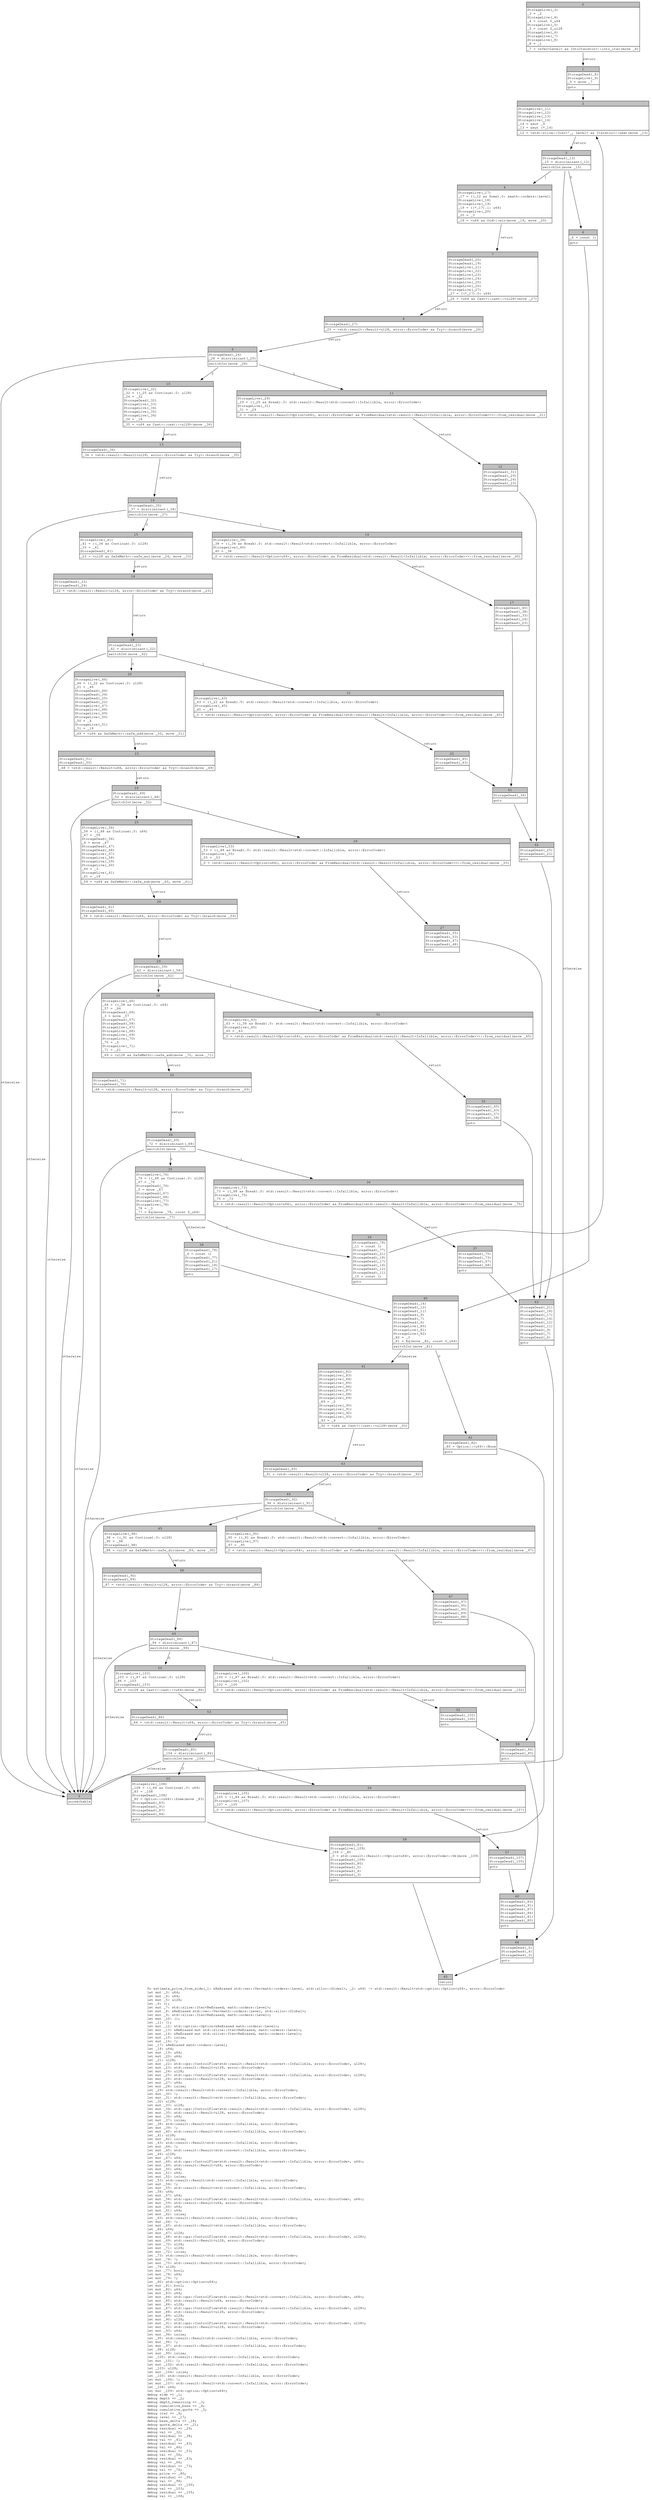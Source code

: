 digraph Mir_0_2623 {
    graph [fontname="Courier, monospace"];
    node [fontname="Courier, monospace"];
    edge [fontname="Courier, monospace"];
    label=<fn estimate_price_from_side(_1: &amp;ReErased std::vec::Vec&lt;math::orders::Level, std::alloc::Global&gt;, _2: u64) -&gt; std::result::Result&lt;std::option::Option&lt;u64&gt;, error::ErrorCode&gt;<br align="left"/>let mut _3: u64;<br align="left"/>let mut _4: u64;<br align="left"/>let mut _5: u128;<br align="left"/>let _6: ();<br align="left"/>let mut _7: std::slice::Iter&lt;ReErased, math::orders::Level&gt;;<br align="left"/>let mut _8: &amp;ReErased std::vec::Vec&lt;math::orders::Level, std::alloc::Global&gt;;<br align="left"/>let mut _9: std::slice::Iter&lt;ReErased, math::orders::Level&gt;;<br align="left"/>let mut _10: ();<br align="left"/>let _11: ();<br align="left"/>let mut _12: std::option::Option&lt;&amp;ReErased math::orders::Level&gt;;<br align="left"/>let mut _13: &amp;ReErased mut std::slice::Iter&lt;ReErased, math::orders::Level&gt;;<br align="left"/>let mut _14: &amp;ReErased mut std::slice::Iter&lt;ReErased, math::orders::Level&gt;;<br align="left"/>let mut _15: isize;<br align="left"/>let mut _16: !;<br align="left"/>let _17: &amp;ReErased math::orders::Level;<br align="left"/>let _18: u64;<br align="left"/>let mut _19: u64;<br align="left"/>let mut _20: u64;<br align="left"/>let _21: u128;<br align="left"/>let mut _22: std::ops::ControlFlow&lt;std::result::Result&lt;std::convert::Infallible, error::ErrorCode&gt;, u128&gt;;<br align="left"/>let mut _23: std::result::Result&lt;u128, error::ErrorCode&gt;;<br align="left"/>let mut _24: u128;<br align="left"/>let mut _25: std::ops::ControlFlow&lt;std::result::Result&lt;std::convert::Infallible, error::ErrorCode&gt;, u128&gt;;<br align="left"/>let mut _26: std::result::Result&lt;u128, error::ErrorCode&gt;;<br align="left"/>let mut _27: u64;<br align="left"/>let mut _28: isize;<br align="left"/>let _29: std::result::Result&lt;std::convert::Infallible, error::ErrorCode&gt;;<br align="left"/>let mut _30: !;<br align="left"/>let mut _31: std::result::Result&lt;std::convert::Infallible, error::ErrorCode&gt;;<br align="left"/>let _32: u128;<br align="left"/>let mut _33: u128;<br align="left"/>let mut _34: std::ops::ControlFlow&lt;std::result::Result&lt;std::convert::Infallible, error::ErrorCode&gt;, u128&gt;;<br align="left"/>let mut _35: std::result::Result&lt;u128, error::ErrorCode&gt;;<br align="left"/>let mut _36: u64;<br align="left"/>let mut _37: isize;<br align="left"/>let _38: std::result::Result&lt;std::convert::Infallible, error::ErrorCode&gt;;<br align="left"/>let mut _39: !;<br align="left"/>let mut _40: std::result::Result&lt;std::convert::Infallible, error::ErrorCode&gt;;<br align="left"/>let _41: u128;<br align="left"/>let mut _42: isize;<br align="left"/>let _43: std::result::Result&lt;std::convert::Infallible, error::ErrorCode&gt;;<br align="left"/>let mut _44: !;<br align="left"/>let mut _45: std::result::Result&lt;std::convert::Infallible, error::ErrorCode&gt;;<br align="left"/>let _46: u128;<br align="left"/>let mut _47: u64;<br align="left"/>let mut _48: std::ops::ControlFlow&lt;std::result::Result&lt;std::convert::Infallible, error::ErrorCode&gt;, u64&gt;;<br align="left"/>let mut _49: std::result::Result&lt;u64, error::ErrorCode&gt;;<br align="left"/>let mut _50: u64;<br align="left"/>let mut _51: u64;<br align="left"/>let mut _52: isize;<br align="left"/>let _53: std::result::Result&lt;std::convert::Infallible, error::ErrorCode&gt;;<br align="left"/>let mut _54: !;<br align="left"/>let mut _55: std::result::Result&lt;std::convert::Infallible, error::ErrorCode&gt;;<br align="left"/>let _56: u64;<br align="left"/>let mut _57: u64;<br align="left"/>let mut _58: std::ops::ControlFlow&lt;std::result::Result&lt;std::convert::Infallible, error::ErrorCode&gt;, u64&gt;;<br align="left"/>let mut _59: std::result::Result&lt;u64, error::ErrorCode&gt;;<br align="left"/>let mut _60: u64;<br align="left"/>let mut _61: u64;<br align="left"/>let mut _62: isize;<br align="left"/>let _63: std::result::Result&lt;std::convert::Infallible, error::ErrorCode&gt;;<br align="left"/>let mut _64: !;<br align="left"/>let mut _65: std::result::Result&lt;std::convert::Infallible, error::ErrorCode&gt;;<br align="left"/>let _66: u64;<br align="left"/>let mut _67: u128;<br align="left"/>let mut _68: std::ops::ControlFlow&lt;std::result::Result&lt;std::convert::Infallible, error::ErrorCode&gt;, u128&gt;;<br align="left"/>let mut _69: std::result::Result&lt;u128, error::ErrorCode&gt;;<br align="left"/>let mut _70: u128;<br align="left"/>let mut _71: u128;<br align="left"/>let mut _72: isize;<br align="left"/>let _73: std::result::Result&lt;std::convert::Infallible, error::ErrorCode&gt;;<br align="left"/>let mut _74: !;<br align="left"/>let mut _75: std::result::Result&lt;std::convert::Infallible, error::ErrorCode&gt;;<br align="left"/>let _76: u128;<br align="left"/>let mut _77: bool;<br align="left"/>let mut _78: u64;<br align="left"/>let mut _79: !;<br align="left"/>let _80: std::option::Option&lt;u64&gt;;<br align="left"/>let mut _81: bool;<br align="left"/>let mut _82: u64;<br align="left"/>let mut _83: u64;<br align="left"/>let mut _84: std::ops::ControlFlow&lt;std::result::Result&lt;std::convert::Infallible, error::ErrorCode&gt;, u64&gt;;<br align="left"/>let mut _85: std::result::Result&lt;u64, error::ErrorCode&gt;;<br align="left"/>let mut _86: u128;<br align="left"/>let mut _87: std::ops::ControlFlow&lt;std::result::Result&lt;std::convert::Infallible, error::ErrorCode&gt;, u128&gt;;<br align="left"/>let mut _88: std::result::Result&lt;u128, error::ErrorCode&gt;;<br align="left"/>let mut _89: u128;<br align="left"/>let mut _90: u128;<br align="left"/>let mut _91: std::ops::ControlFlow&lt;std::result::Result&lt;std::convert::Infallible, error::ErrorCode&gt;, u128&gt;;<br align="left"/>let mut _92: std::result::Result&lt;u128, error::ErrorCode&gt;;<br align="left"/>let mut _93: u64;<br align="left"/>let mut _94: isize;<br align="left"/>let _95: std::result::Result&lt;std::convert::Infallible, error::ErrorCode&gt;;<br align="left"/>let mut _96: !;<br align="left"/>let mut _97: std::result::Result&lt;std::convert::Infallible, error::ErrorCode&gt;;<br align="left"/>let _98: u128;<br align="left"/>let mut _99: isize;<br align="left"/>let _100: std::result::Result&lt;std::convert::Infallible, error::ErrorCode&gt;;<br align="left"/>let mut _101: !;<br align="left"/>let mut _102: std::result::Result&lt;std::convert::Infallible, error::ErrorCode&gt;;<br align="left"/>let _103: u128;<br align="left"/>let mut _104: isize;<br align="left"/>let _105: std::result::Result&lt;std::convert::Infallible, error::ErrorCode&gt;;<br align="left"/>let mut _106: !;<br align="left"/>let mut _107: std::result::Result&lt;std::convert::Infallible, error::ErrorCode&gt;;<br align="left"/>let _108: u64;<br align="left"/>let mut _109: std::option::Option&lt;u64&gt;;<br align="left"/>debug side =&gt; _1;<br align="left"/>debug depth =&gt; _2;<br align="left"/>debug depth_remaining =&gt; _3;<br align="left"/>debug cumulative_base =&gt; _4;<br align="left"/>debug cumulative_quote =&gt; _5;<br align="left"/>debug iter =&gt; _9;<br align="left"/>debug level =&gt; _17;<br align="left"/>debug base_delta =&gt; _18;<br align="left"/>debug quote_delta =&gt; _21;<br align="left"/>debug residual =&gt; _29;<br align="left"/>debug val =&gt; _32;<br align="left"/>debug residual =&gt; _38;<br align="left"/>debug val =&gt; _41;<br align="left"/>debug residual =&gt; _43;<br align="left"/>debug val =&gt; _46;<br align="left"/>debug residual =&gt; _53;<br align="left"/>debug val =&gt; _56;<br align="left"/>debug residual =&gt; _63;<br align="left"/>debug val =&gt; _66;<br align="left"/>debug residual =&gt; _73;<br align="left"/>debug val =&gt; _76;<br align="left"/>debug price =&gt; _80;<br align="left"/>debug residual =&gt; _95;<br align="left"/>debug val =&gt; _98;<br align="left"/>debug residual =&gt; _100;<br align="left"/>debug val =&gt; _103;<br align="left"/>debug residual =&gt; _105;<br align="left"/>debug val =&gt; _108;<br align="left"/>>;
    bb0__0_2623 [shape="none", label=<<table border="0" cellborder="1" cellspacing="0"><tr><td bgcolor="gray" align="center" colspan="1">0</td></tr><tr><td align="left" balign="left">StorageLive(_3)<br/>_3 = _2<br/>StorageLive(_4)<br/>_4 = const 0_u64<br/>StorageLive(_5)<br/>_5 = const 0_u128<br/>StorageLive(_6)<br/>StorageLive(_7)<br/>StorageLive(_8)<br/>_8 = _1<br/></td></tr><tr><td align="left">_7 = &lt;&amp;Vec&lt;Level&gt; as IntoIterator&gt;::into_iter(move _8)</td></tr></table>>];
    bb1__0_2623 [shape="none", label=<<table border="0" cellborder="1" cellspacing="0"><tr><td bgcolor="gray" align="center" colspan="1">1</td></tr><tr><td align="left" balign="left">StorageDead(_8)<br/>StorageLive(_9)<br/>_9 = move _7<br/></td></tr><tr><td align="left">goto</td></tr></table>>];
    bb2__0_2623 [shape="none", label=<<table border="0" cellborder="1" cellspacing="0"><tr><td bgcolor="gray" align="center" colspan="1">2</td></tr><tr><td align="left" balign="left">StorageLive(_11)<br/>StorageLive(_12)<br/>StorageLive(_13)<br/>StorageLive(_14)<br/>_14 = &amp;mut _9<br/>_13 = &amp;mut (*_14)<br/></td></tr><tr><td align="left">_12 = &lt;std::slice::Iter&lt;'_, Level&gt; as Iterator&gt;::next(move _13)</td></tr></table>>];
    bb3__0_2623 [shape="none", label=<<table border="0" cellborder="1" cellspacing="0"><tr><td bgcolor="gray" align="center" colspan="1">3</td></tr><tr><td align="left" balign="left">StorageDead(_13)<br/>_15 = discriminant(_12)<br/></td></tr><tr><td align="left">switchInt(move _15)</td></tr></table>>];
    bb4__0_2623 [shape="none", label=<<table border="0" cellborder="1" cellspacing="0"><tr><td bgcolor="gray" align="center" colspan="1">4</td></tr><tr><td align="left" balign="left">StorageLive(_17)<br/>_17 = ((_12 as Some).0: &amp;math::orders::Level)<br/>StorageLive(_18)<br/>StorageLive(_19)<br/>_19 = ((*_17).1: u64)<br/>StorageLive(_20)<br/>_20 = _3<br/></td></tr><tr><td align="left">_18 = &lt;u64 as Ord&gt;::min(move _19, move _20)</td></tr></table>>];
    bb5__0_2623 [shape="none", label=<<table border="0" cellborder="1" cellspacing="0"><tr><td bgcolor="gray" align="center" colspan="1">5</td></tr><tr><td align="left">unreachable</td></tr></table>>];
    bb6__0_2623 [shape="none", label=<<table border="0" cellborder="1" cellspacing="0"><tr><td bgcolor="gray" align="center" colspan="1">6</td></tr><tr><td align="left" balign="left">_6 = const ()<br/></td></tr><tr><td align="left">goto</td></tr></table>>];
    bb7__0_2623 [shape="none", label=<<table border="0" cellborder="1" cellspacing="0"><tr><td bgcolor="gray" align="center" colspan="1">7</td></tr><tr><td align="left" balign="left">StorageDead(_20)<br/>StorageDead(_19)<br/>StorageLive(_21)<br/>StorageLive(_22)<br/>StorageLive(_23)<br/>StorageLive(_24)<br/>StorageLive(_25)<br/>StorageLive(_26)<br/>StorageLive(_27)<br/>_27 = ((*_17).0: u64)<br/></td></tr><tr><td align="left">_26 = &lt;u64 as Cast&gt;::cast::&lt;u128&gt;(move _27)</td></tr></table>>];
    bb8__0_2623 [shape="none", label=<<table border="0" cellborder="1" cellspacing="0"><tr><td bgcolor="gray" align="center" colspan="1">8</td></tr><tr><td align="left" balign="left">StorageDead(_27)<br/></td></tr><tr><td align="left">_25 = &lt;std::result::Result&lt;u128, error::ErrorCode&gt; as Try&gt;::branch(move _26)</td></tr></table>>];
    bb9__0_2623 [shape="none", label=<<table border="0" cellborder="1" cellspacing="0"><tr><td bgcolor="gray" align="center" colspan="1">9</td></tr><tr><td align="left" balign="left">StorageDead(_26)<br/>_28 = discriminant(_25)<br/></td></tr><tr><td align="left">switchInt(move _28)</td></tr></table>>];
    bb10__0_2623 [shape="none", label=<<table border="0" cellborder="1" cellspacing="0"><tr><td bgcolor="gray" align="center" colspan="1">10</td></tr><tr><td align="left" balign="left">StorageLive(_32)<br/>_32 = ((_25 as Continue).0: u128)<br/>_24 = _32<br/>StorageDead(_32)<br/>StorageLive(_33)<br/>StorageLive(_34)<br/>StorageLive(_35)<br/>StorageLive(_36)<br/>_36 = _18<br/></td></tr><tr><td align="left">_35 = &lt;u64 as Cast&gt;::cast::&lt;u128&gt;(move _36)</td></tr></table>>];
    bb11__0_2623 [shape="none", label=<<table border="0" cellborder="1" cellspacing="0"><tr><td bgcolor="gray" align="center" colspan="1">11</td></tr><tr><td align="left" balign="left">StorageLive(_29)<br/>_29 = ((_25 as Break).0: std::result::Result&lt;std::convert::Infallible, error::ErrorCode&gt;)<br/>StorageLive(_31)<br/>_31 = _29<br/></td></tr><tr><td align="left">_0 = &lt;std::result::Result&lt;Option&lt;u64&gt;, error::ErrorCode&gt; as FromResidual&lt;std::result::Result&lt;Infallible, error::ErrorCode&gt;&gt;&gt;::from_residual(move _31)</td></tr></table>>];
    bb12__0_2623 [shape="none", label=<<table border="0" cellborder="1" cellspacing="0"><tr><td bgcolor="gray" align="center" colspan="1">12</td></tr><tr><td align="left" balign="left">StorageDead(_31)<br/>StorageDead(_29)<br/>StorageDead(_24)<br/>StorageDead(_23)<br/></td></tr><tr><td align="left">goto</td></tr></table>>];
    bb13__0_2623 [shape="none", label=<<table border="0" cellborder="1" cellspacing="0"><tr><td bgcolor="gray" align="center" colspan="1">13</td></tr><tr><td align="left" balign="left">StorageDead(_36)<br/></td></tr><tr><td align="left">_34 = &lt;std::result::Result&lt;u128, error::ErrorCode&gt; as Try&gt;::branch(move _35)</td></tr></table>>];
    bb14__0_2623 [shape="none", label=<<table border="0" cellborder="1" cellspacing="0"><tr><td bgcolor="gray" align="center" colspan="1">14</td></tr><tr><td align="left" balign="left">StorageDead(_35)<br/>_37 = discriminant(_34)<br/></td></tr><tr><td align="left">switchInt(move _37)</td></tr></table>>];
    bb15__0_2623 [shape="none", label=<<table border="0" cellborder="1" cellspacing="0"><tr><td bgcolor="gray" align="center" colspan="1">15</td></tr><tr><td align="left" balign="left">StorageLive(_41)<br/>_41 = ((_34 as Continue).0: u128)<br/>_33 = _41<br/>StorageDead(_41)<br/></td></tr><tr><td align="left">_23 = &lt;u128 as SafeMath&gt;::safe_mul(move _24, move _33)</td></tr></table>>];
    bb16__0_2623 [shape="none", label=<<table border="0" cellborder="1" cellspacing="0"><tr><td bgcolor="gray" align="center" colspan="1">16</td></tr><tr><td align="left" balign="left">StorageLive(_38)<br/>_38 = ((_34 as Break).0: std::result::Result&lt;std::convert::Infallible, error::ErrorCode&gt;)<br/>StorageLive(_40)<br/>_40 = _38<br/></td></tr><tr><td align="left">_0 = &lt;std::result::Result&lt;Option&lt;u64&gt;, error::ErrorCode&gt; as FromResidual&lt;std::result::Result&lt;Infallible, error::ErrorCode&gt;&gt;&gt;::from_residual(move _40)</td></tr></table>>];
    bb17__0_2623 [shape="none", label=<<table border="0" cellborder="1" cellspacing="0"><tr><td bgcolor="gray" align="center" colspan="1">17</td></tr><tr><td align="left" balign="left">StorageDead(_40)<br/>StorageDead(_38)<br/>StorageDead(_33)<br/>StorageDead(_24)<br/>StorageDead(_23)<br/></td></tr><tr><td align="left">goto</td></tr></table>>];
    bb18__0_2623 [shape="none", label=<<table border="0" cellborder="1" cellspacing="0"><tr><td bgcolor="gray" align="center" colspan="1">18</td></tr><tr><td align="left" balign="left">StorageDead(_33)<br/>StorageDead(_24)<br/></td></tr><tr><td align="left">_22 = &lt;std::result::Result&lt;u128, error::ErrorCode&gt; as Try&gt;::branch(move _23)</td></tr></table>>];
    bb19__0_2623 [shape="none", label=<<table border="0" cellborder="1" cellspacing="0"><tr><td bgcolor="gray" align="center" colspan="1">19</td></tr><tr><td align="left" balign="left">StorageDead(_23)<br/>_42 = discriminant(_22)<br/></td></tr><tr><td align="left">switchInt(move _42)</td></tr></table>>];
    bb20__0_2623 [shape="none", label=<<table border="0" cellborder="1" cellspacing="0"><tr><td bgcolor="gray" align="center" colspan="1">20</td></tr><tr><td align="left" balign="left">StorageLive(_46)<br/>_46 = ((_22 as Continue).0: u128)<br/>_21 = _46<br/>StorageDead(_46)<br/>StorageDead(_34)<br/>StorageDead(_25)<br/>StorageDead(_22)<br/>StorageLive(_47)<br/>StorageLive(_48)<br/>StorageLive(_49)<br/>StorageLive(_50)<br/>_50 = _4<br/>StorageLive(_51)<br/>_51 = _18<br/></td></tr><tr><td align="left">_49 = &lt;u64 as SafeMath&gt;::safe_add(move _50, move _51)</td></tr></table>>];
    bb21__0_2623 [shape="none", label=<<table border="0" cellborder="1" cellspacing="0"><tr><td bgcolor="gray" align="center" colspan="1">21</td></tr><tr><td align="left" balign="left">StorageLive(_43)<br/>_43 = ((_22 as Break).0: std::result::Result&lt;std::convert::Infallible, error::ErrorCode&gt;)<br/>StorageLive(_45)<br/>_45 = _43<br/></td></tr><tr><td align="left">_0 = &lt;std::result::Result&lt;Option&lt;u64&gt;, error::ErrorCode&gt; as FromResidual&lt;std::result::Result&lt;Infallible, error::ErrorCode&gt;&gt;&gt;::from_residual(move _45)</td></tr></table>>];
    bb22__0_2623 [shape="none", label=<<table border="0" cellborder="1" cellspacing="0"><tr><td bgcolor="gray" align="center" colspan="1">22</td></tr><tr><td align="left" balign="left">StorageDead(_45)<br/>StorageDead(_43)<br/></td></tr><tr><td align="left">goto</td></tr></table>>];
    bb23__0_2623 [shape="none", label=<<table border="0" cellborder="1" cellspacing="0"><tr><td bgcolor="gray" align="center" colspan="1">23</td></tr><tr><td align="left" balign="left">StorageDead(_51)<br/>StorageDead(_50)<br/></td></tr><tr><td align="left">_48 = &lt;std::result::Result&lt;u64, error::ErrorCode&gt; as Try&gt;::branch(move _49)</td></tr></table>>];
    bb24__0_2623 [shape="none", label=<<table border="0" cellborder="1" cellspacing="0"><tr><td bgcolor="gray" align="center" colspan="1">24</td></tr><tr><td align="left" balign="left">StorageDead(_49)<br/>_52 = discriminant(_48)<br/></td></tr><tr><td align="left">switchInt(move _52)</td></tr></table>>];
    bb25__0_2623 [shape="none", label=<<table border="0" cellborder="1" cellspacing="0"><tr><td bgcolor="gray" align="center" colspan="1">25</td></tr><tr><td align="left" balign="left">StorageLive(_56)<br/>_56 = ((_48 as Continue).0: u64)<br/>_47 = _56<br/>StorageDead(_56)<br/>_4 = move _47<br/>StorageDead(_47)<br/>StorageDead(_48)<br/>StorageLive(_57)<br/>StorageLive(_58)<br/>StorageLive(_59)<br/>StorageLive(_60)<br/>_60 = _3<br/>StorageLive(_61)<br/>_61 = _18<br/></td></tr><tr><td align="left">_59 = &lt;u64 as SafeMath&gt;::safe_sub(move _60, move _61)</td></tr></table>>];
    bb26__0_2623 [shape="none", label=<<table border="0" cellborder="1" cellspacing="0"><tr><td bgcolor="gray" align="center" colspan="1">26</td></tr><tr><td align="left" balign="left">StorageLive(_53)<br/>_53 = ((_48 as Break).0: std::result::Result&lt;std::convert::Infallible, error::ErrorCode&gt;)<br/>StorageLive(_55)<br/>_55 = _53<br/></td></tr><tr><td align="left">_0 = &lt;std::result::Result&lt;Option&lt;u64&gt;, error::ErrorCode&gt; as FromResidual&lt;std::result::Result&lt;Infallible, error::ErrorCode&gt;&gt;&gt;::from_residual(move _55)</td></tr></table>>];
    bb27__0_2623 [shape="none", label=<<table border="0" cellborder="1" cellspacing="0"><tr><td bgcolor="gray" align="center" colspan="1">27</td></tr><tr><td align="left" balign="left">StorageDead(_55)<br/>StorageDead(_53)<br/>StorageDead(_47)<br/>StorageDead(_48)<br/></td></tr><tr><td align="left">goto</td></tr></table>>];
    bb28__0_2623 [shape="none", label=<<table border="0" cellborder="1" cellspacing="0"><tr><td bgcolor="gray" align="center" colspan="1">28</td></tr><tr><td align="left" balign="left">StorageDead(_61)<br/>StorageDead(_60)<br/></td></tr><tr><td align="left">_58 = &lt;std::result::Result&lt;u64, error::ErrorCode&gt; as Try&gt;::branch(move _59)</td></tr></table>>];
    bb29__0_2623 [shape="none", label=<<table border="0" cellborder="1" cellspacing="0"><tr><td bgcolor="gray" align="center" colspan="1">29</td></tr><tr><td align="left" balign="left">StorageDead(_59)<br/>_62 = discriminant(_58)<br/></td></tr><tr><td align="left">switchInt(move _62)</td></tr></table>>];
    bb30__0_2623 [shape="none", label=<<table border="0" cellborder="1" cellspacing="0"><tr><td bgcolor="gray" align="center" colspan="1">30</td></tr><tr><td align="left" balign="left">StorageLive(_66)<br/>_66 = ((_58 as Continue).0: u64)<br/>_57 = _66<br/>StorageDead(_66)<br/>_3 = move _57<br/>StorageDead(_57)<br/>StorageDead(_58)<br/>StorageLive(_67)<br/>StorageLive(_68)<br/>StorageLive(_69)<br/>StorageLive(_70)<br/>_70 = _5<br/>StorageLive(_71)<br/>_71 = _21<br/></td></tr><tr><td align="left">_69 = &lt;u128 as SafeMath&gt;::safe_add(move _70, move _71)</td></tr></table>>];
    bb31__0_2623 [shape="none", label=<<table border="0" cellborder="1" cellspacing="0"><tr><td bgcolor="gray" align="center" colspan="1">31</td></tr><tr><td align="left" balign="left">StorageLive(_63)<br/>_63 = ((_58 as Break).0: std::result::Result&lt;std::convert::Infallible, error::ErrorCode&gt;)<br/>StorageLive(_65)<br/>_65 = _63<br/></td></tr><tr><td align="left">_0 = &lt;std::result::Result&lt;Option&lt;u64&gt;, error::ErrorCode&gt; as FromResidual&lt;std::result::Result&lt;Infallible, error::ErrorCode&gt;&gt;&gt;::from_residual(move _65)</td></tr></table>>];
    bb32__0_2623 [shape="none", label=<<table border="0" cellborder="1" cellspacing="0"><tr><td bgcolor="gray" align="center" colspan="1">32</td></tr><tr><td align="left" balign="left">StorageDead(_65)<br/>StorageDead(_63)<br/>StorageDead(_57)<br/>StorageDead(_58)<br/></td></tr><tr><td align="left">goto</td></tr></table>>];
    bb33__0_2623 [shape="none", label=<<table border="0" cellborder="1" cellspacing="0"><tr><td bgcolor="gray" align="center" colspan="1">33</td></tr><tr><td align="left" balign="left">StorageDead(_71)<br/>StorageDead(_70)<br/></td></tr><tr><td align="left">_68 = &lt;std::result::Result&lt;u128, error::ErrorCode&gt; as Try&gt;::branch(move _69)</td></tr></table>>];
    bb34__0_2623 [shape="none", label=<<table border="0" cellborder="1" cellspacing="0"><tr><td bgcolor="gray" align="center" colspan="1">34</td></tr><tr><td align="left" balign="left">StorageDead(_69)<br/>_72 = discriminant(_68)<br/></td></tr><tr><td align="left">switchInt(move _72)</td></tr></table>>];
    bb35__0_2623 [shape="none", label=<<table border="0" cellborder="1" cellspacing="0"><tr><td bgcolor="gray" align="center" colspan="1">35</td></tr><tr><td align="left" balign="left">StorageLive(_76)<br/>_76 = ((_68 as Continue).0: u128)<br/>_67 = _76<br/>StorageDead(_76)<br/>_5 = move _67<br/>StorageDead(_67)<br/>StorageDead(_68)<br/>StorageLive(_77)<br/>StorageLive(_78)<br/>_78 = _3<br/>_77 = Eq(move _78, const 0_u64)<br/></td></tr><tr><td align="left">switchInt(move _77)</td></tr></table>>];
    bb36__0_2623 [shape="none", label=<<table border="0" cellborder="1" cellspacing="0"><tr><td bgcolor="gray" align="center" colspan="1">36</td></tr><tr><td align="left" balign="left">StorageLive(_73)<br/>_73 = ((_68 as Break).0: std::result::Result&lt;std::convert::Infallible, error::ErrorCode&gt;)<br/>StorageLive(_75)<br/>_75 = _73<br/></td></tr><tr><td align="left">_0 = &lt;std::result::Result&lt;Option&lt;u64&gt;, error::ErrorCode&gt; as FromResidual&lt;std::result::Result&lt;Infallible, error::ErrorCode&gt;&gt;&gt;::from_residual(move _75)</td></tr></table>>];
    bb37__0_2623 [shape="none", label=<<table border="0" cellborder="1" cellspacing="0"><tr><td bgcolor="gray" align="center" colspan="1">37</td></tr><tr><td align="left" balign="left">StorageDead(_75)<br/>StorageDead(_73)<br/>StorageDead(_67)<br/>StorageDead(_68)<br/></td></tr><tr><td align="left">goto</td></tr></table>>];
    bb38__0_2623 [shape="none", label=<<table border="0" cellborder="1" cellspacing="0"><tr><td bgcolor="gray" align="center" colspan="1">38</td></tr><tr><td align="left" balign="left">StorageDead(_78)<br/>_6 = const ()<br/>StorageDead(_77)<br/>StorageDead(_21)<br/>StorageDead(_18)<br/>StorageDead(_17)<br/></td></tr><tr><td align="left">goto</td></tr></table>>];
    bb39__0_2623 [shape="none", label=<<table border="0" cellborder="1" cellspacing="0"><tr><td bgcolor="gray" align="center" colspan="1">39</td></tr><tr><td align="left" balign="left">StorageDead(_78)<br/>_11 = const ()<br/>StorageDead(_77)<br/>StorageDead(_21)<br/>StorageDead(_18)<br/>StorageDead(_17)<br/>StorageDead(_14)<br/>StorageDead(_12)<br/>StorageDead(_11)<br/>_10 = const ()<br/></td></tr><tr><td align="left">goto</td></tr></table>>];
    bb40__0_2623 [shape="none", label=<<table border="0" cellborder="1" cellspacing="0"><tr><td bgcolor="gray" align="center" colspan="1">40</td></tr><tr><td align="left" balign="left">StorageDead(_14)<br/>StorageDead(_12)<br/>StorageDead(_11)<br/>StorageDead(_9)<br/>StorageDead(_7)<br/>StorageDead(_6)<br/>StorageLive(_80)<br/>StorageLive(_81)<br/>StorageLive(_82)<br/>_82 = _3<br/>_81 = Eq(move _82, const 0_u64)<br/></td></tr><tr><td align="left">switchInt(move _81)</td></tr></table>>];
    bb41__0_2623 [shape="none", label=<<table border="0" cellborder="1" cellspacing="0"><tr><td bgcolor="gray" align="center" colspan="1">41</td></tr><tr><td align="left" balign="left">StorageDead(_82)<br/>StorageLive(_83)<br/>StorageLive(_84)<br/>StorageLive(_85)<br/>StorageLive(_86)<br/>StorageLive(_87)<br/>StorageLive(_88)<br/>StorageLive(_89)<br/>_89 = _5<br/>StorageLive(_90)<br/>StorageLive(_91)<br/>StorageLive(_92)<br/>StorageLive(_93)<br/>_93 = _4<br/></td></tr><tr><td align="left">_92 = &lt;u64 as Cast&gt;::cast::&lt;u128&gt;(move _93)</td></tr></table>>];
    bb42__0_2623 [shape="none", label=<<table border="0" cellborder="1" cellspacing="0"><tr><td bgcolor="gray" align="center" colspan="1">42</td></tr><tr><td align="left" balign="left">StorageDead(_82)<br/>_80 = Option::&lt;u64&gt;::None<br/></td></tr><tr><td align="left">goto</td></tr></table>>];
    bb43__0_2623 [shape="none", label=<<table border="0" cellborder="1" cellspacing="0"><tr><td bgcolor="gray" align="center" colspan="1">43</td></tr><tr><td align="left" balign="left">StorageDead(_93)<br/></td></tr><tr><td align="left">_91 = &lt;std::result::Result&lt;u128, error::ErrorCode&gt; as Try&gt;::branch(move _92)</td></tr></table>>];
    bb44__0_2623 [shape="none", label=<<table border="0" cellborder="1" cellspacing="0"><tr><td bgcolor="gray" align="center" colspan="1">44</td></tr><tr><td align="left" balign="left">StorageDead(_92)<br/>_94 = discriminant(_91)<br/></td></tr><tr><td align="left">switchInt(move _94)</td></tr></table>>];
    bb45__0_2623 [shape="none", label=<<table border="0" cellborder="1" cellspacing="0"><tr><td bgcolor="gray" align="center" colspan="1">45</td></tr><tr><td align="left" balign="left">StorageLive(_98)<br/>_98 = ((_91 as Continue).0: u128)<br/>_90 = _98<br/>StorageDead(_98)<br/></td></tr><tr><td align="left">_88 = &lt;u128 as SafeMath&gt;::safe_div(move _89, move _90)</td></tr></table>>];
    bb46__0_2623 [shape="none", label=<<table border="0" cellborder="1" cellspacing="0"><tr><td bgcolor="gray" align="center" colspan="1">46</td></tr><tr><td align="left" balign="left">StorageLive(_95)<br/>_95 = ((_91 as Break).0: std::result::Result&lt;std::convert::Infallible, error::ErrorCode&gt;)<br/>StorageLive(_97)<br/>_97 = _95<br/></td></tr><tr><td align="left">_0 = &lt;std::result::Result&lt;Option&lt;u64&gt;, error::ErrorCode&gt; as FromResidual&lt;std::result::Result&lt;Infallible, error::ErrorCode&gt;&gt;&gt;::from_residual(move _97)</td></tr></table>>];
    bb47__0_2623 [shape="none", label=<<table border="0" cellborder="1" cellspacing="0"><tr><td bgcolor="gray" align="center" colspan="1">47</td></tr><tr><td align="left" balign="left">StorageDead(_97)<br/>StorageDead(_95)<br/>StorageDead(_90)<br/>StorageDead(_89)<br/>StorageDead(_88)<br/></td></tr><tr><td align="left">goto</td></tr></table>>];
    bb48__0_2623 [shape="none", label=<<table border="0" cellborder="1" cellspacing="0"><tr><td bgcolor="gray" align="center" colspan="1">48</td></tr><tr><td align="left" balign="left">StorageDead(_90)<br/>StorageDead(_89)<br/></td></tr><tr><td align="left">_87 = &lt;std::result::Result&lt;u128, error::ErrorCode&gt; as Try&gt;::branch(move _88)</td></tr></table>>];
    bb49__0_2623 [shape="none", label=<<table border="0" cellborder="1" cellspacing="0"><tr><td bgcolor="gray" align="center" colspan="1">49</td></tr><tr><td align="left" balign="left">StorageDead(_88)<br/>_99 = discriminant(_87)<br/></td></tr><tr><td align="left">switchInt(move _99)</td></tr></table>>];
    bb50__0_2623 [shape="none", label=<<table border="0" cellborder="1" cellspacing="0"><tr><td bgcolor="gray" align="center" colspan="1">50</td></tr><tr><td align="left" balign="left">StorageLive(_103)<br/>_103 = ((_87 as Continue).0: u128)<br/>_86 = _103<br/>StorageDead(_103)<br/></td></tr><tr><td align="left">_85 = &lt;u128 as Cast&gt;::cast::&lt;u64&gt;(move _86)</td></tr></table>>];
    bb51__0_2623 [shape="none", label=<<table border="0" cellborder="1" cellspacing="0"><tr><td bgcolor="gray" align="center" colspan="1">51</td></tr><tr><td align="left" balign="left">StorageLive(_100)<br/>_100 = ((_87 as Break).0: std::result::Result&lt;std::convert::Infallible, error::ErrorCode&gt;)<br/>StorageLive(_102)<br/>_102 = _100<br/></td></tr><tr><td align="left">_0 = &lt;std::result::Result&lt;Option&lt;u64&gt;, error::ErrorCode&gt; as FromResidual&lt;std::result::Result&lt;Infallible, error::ErrorCode&gt;&gt;&gt;::from_residual(move _102)</td></tr></table>>];
    bb52__0_2623 [shape="none", label=<<table border="0" cellborder="1" cellspacing="0"><tr><td bgcolor="gray" align="center" colspan="1">52</td></tr><tr><td align="left" balign="left">StorageDead(_102)<br/>StorageDead(_100)<br/></td></tr><tr><td align="left">goto</td></tr></table>>];
    bb53__0_2623 [shape="none", label=<<table border="0" cellborder="1" cellspacing="0"><tr><td bgcolor="gray" align="center" colspan="1">53</td></tr><tr><td align="left" balign="left">StorageDead(_86)<br/></td></tr><tr><td align="left">_84 = &lt;std::result::Result&lt;u64, error::ErrorCode&gt; as Try&gt;::branch(move _85)</td></tr></table>>];
    bb54__0_2623 [shape="none", label=<<table border="0" cellborder="1" cellspacing="0"><tr><td bgcolor="gray" align="center" colspan="1">54</td></tr><tr><td align="left" balign="left">StorageDead(_85)<br/>_104 = discriminant(_84)<br/></td></tr><tr><td align="left">switchInt(move _104)</td></tr></table>>];
    bb55__0_2623 [shape="none", label=<<table border="0" cellborder="1" cellspacing="0"><tr><td bgcolor="gray" align="center" colspan="1">55</td></tr><tr><td align="left" balign="left">StorageLive(_108)<br/>_108 = ((_84 as Continue).0: u64)<br/>_83 = _108<br/>StorageDead(_108)<br/>_80 = Option::&lt;u64&gt;::Some(move _83)<br/>StorageDead(_83)<br/>StorageDead(_91)<br/>StorageDead(_87)<br/>StorageDead(_84)<br/></td></tr><tr><td align="left">goto</td></tr></table>>];
    bb56__0_2623 [shape="none", label=<<table border="0" cellborder="1" cellspacing="0"><tr><td bgcolor="gray" align="center" colspan="1">56</td></tr><tr><td align="left" balign="left">StorageLive(_105)<br/>_105 = ((_84 as Break).0: std::result::Result&lt;std::convert::Infallible, error::ErrorCode&gt;)<br/>StorageLive(_107)<br/>_107 = _105<br/></td></tr><tr><td align="left">_0 = &lt;std::result::Result&lt;Option&lt;u64&gt;, error::ErrorCode&gt; as FromResidual&lt;std::result::Result&lt;Infallible, error::ErrorCode&gt;&gt;&gt;::from_residual(move _107)</td></tr></table>>];
    bb57__0_2623 [shape="none", label=<<table border="0" cellborder="1" cellspacing="0"><tr><td bgcolor="gray" align="center" colspan="1">57</td></tr><tr><td align="left" balign="left">StorageDead(_107)<br/>StorageDead(_105)<br/></td></tr><tr><td align="left">goto</td></tr></table>>];
    bb58__0_2623 [shape="none", label=<<table border="0" cellborder="1" cellspacing="0"><tr><td bgcolor="gray" align="center" colspan="1">58</td></tr><tr><td align="left" balign="left">StorageDead(_81)<br/>StorageLive(_109)<br/>_109 = _80<br/>_0 = std::result::Result::&lt;Option&lt;u64&gt;, error::ErrorCode&gt;::Ok(move _109)<br/>StorageDead(_109)<br/>StorageDead(_80)<br/>StorageDead(_5)<br/>StorageDead(_4)<br/>StorageDead(_3)<br/></td></tr><tr><td align="left">goto</td></tr></table>>];
    bb59__0_2623 [shape="none", label=<<table border="0" cellborder="1" cellspacing="0"><tr><td bgcolor="gray" align="center" colspan="1">59</td></tr><tr><td align="left" balign="left">StorageDead(_86)<br/>StorageDead(_85)<br/></td></tr><tr><td align="left">goto</td></tr></table>>];
    bb60__0_2623 [shape="none", label=<<table border="0" cellborder="1" cellspacing="0"><tr><td bgcolor="gray" align="center" colspan="1">60</td></tr><tr><td align="left" balign="left">StorageDead(_83)<br/>StorageDead(_91)<br/>StorageDead(_87)<br/>StorageDead(_84)<br/>StorageDead(_81)<br/>StorageDead(_80)<br/></td></tr><tr><td align="left">goto</td></tr></table>>];
    bb61__0_2623 [shape="none", label=<<table border="0" cellborder="1" cellspacing="0"><tr><td bgcolor="gray" align="center" colspan="1">61</td></tr><tr><td align="left" balign="left">StorageDead(_34)<br/></td></tr><tr><td align="left">goto</td></tr></table>>];
    bb62__0_2623 [shape="none", label=<<table border="0" cellborder="1" cellspacing="0"><tr><td bgcolor="gray" align="center" colspan="1">62</td></tr><tr><td align="left" balign="left">StorageDead(_25)<br/>StorageDead(_22)<br/></td></tr><tr><td align="left">goto</td></tr></table>>];
    bb63__0_2623 [shape="none", label=<<table border="0" cellborder="1" cellspacing="0"><tr><td bgcolor="gray" align="center" colspan="1">63</td></tr><tr><td align="left" balign="left">StorageDead(_21)<br/>StorageDead(_18)<br/>StorageDead(_17)<br/>StorageDead(_14)<br/>StorageDead(_12)<br/>StorageDead(_11)<br/>StorageDead(_9)<br/>StorageDead(_7)<br/>StorageDead(_6)<br/></td></tr><tr><td align="left">goto</td></tr></table>>];
    bb64__0_2623 [shape="none", label=<<table border="0" cellborder="1" cellspacing="0"><tr><td bgcolor="gray" align="center" colspan="1">64</td></tr><tr><td align="left" balign="left">StorageDead(_5)<br/>StorageDead(_4)<br/>StorageDead(_3)<br/></td></tr><tr><td align="left">goto</td></tr></table>>];
    bb65__0_2623 [shape="none", label=<<table border="0" cellborder="1" cellspacing="0"><tr><td bgcolor="gray" align="center" colspan="1">65</td></tr><tr><td align="left">return</td></tr></table>>];
    bb0__0_2623 -> bb1__0_2623 [label="return"];
    bb1__0_2623 -> bb2__0_2623 [label=""];
    bb2__0_2623 -> bb3__0_2623 [label="return"];
    bb3__0_2623 -> bb6__0_2623 [label="0"];
    bb3__0_2623 -> bb4__0_2623 [label="1"];
    bb3__0_2623 -> bb5__0_2623 [label="otherwise"];
    bb4__0_2623 -> bb7__0_2623 [label="return"];
    bb6__0_2623 -> bb40__0_2623 [label=""];
    bb7__0_2623 -> bb8__0_2623 [label="return"];
    bb8__0_2623 -> bb9__0_2623 [label="return"];
    bb9__0_2623 -> bb10__0_2623 [label="0"];
    bb9__0_2623 -> bb11__0_2623 [label="1"];
    bb9__0_2623 -> bb5__0_2623 [label="otherwise"];
    bb10__0_2623 -> bb13__0_2623 [label="return"];
    bb11__0_2623 -> bb12__0_2623 [label="return"];
    bb12__0_2623 -> bb62__0_2623 [label=""];
    bb13__0_2623 -> bb14__0_2623 [label="return"];
    bb14__0_2623 -> bb15__0_2623 [label="0"];
    bb14__0_2623 -> bb16__0_2623 [label="1"];
    bb14__0_2623 -> bb5__0_2623 [label="otherwise"];
    bb15__0_2623 -> bb18__0_2623 [label="return"];
    bb16__0_2623 -> bb17__0_2623 [label="return"];
    bb17__0_2623 -> bb61__0_2623 [label=""];
    bb18__0_2623 -> bb19__0_2623 [label="return"];
    bb19__0_2623 -> bb20__0_2623 [label="0"];
    bb19__0_2623 -> bb21__0_2623 [label="1"];
    bb19__0_2623 -> bb5__0_2623 [label="otherwise"];
    bb20__0_2623 -> bb23__0_2623 [label="return"];
    bb21__0_2623 -> bb22__0_2623 [label="return"];
    bb22__0_2623 -> bb61__0_2623 [label=""];
    bb23__0_2623 -> bb24__0_2623 [label="return"];
    bb24__0_2623 -> bb25__0_2623 [label="0"];
    bb24__0_2623 -> bb26__0_2623 [label="1"];
    bb24__0_2623 -> bb5__0_2623 [label="otherwise"];
    bb25__0_2623 -> bb28__0_2623 [label="return"];
    bb26__0_2623 -> bb27__0_2623 [label="return"];
    bb27__0_2623 -> bb63__0_2623 [label=""];
    bb28__0_2623 -> bb29__0_2623 [label="return"];
    bb29__0_2623 -> bb30__0_2623 [label="0"];
    bb29__0_2623 -> bb31__0_2623 [label="1"];
    bb29__0_2623 -> bb5__0_2623 [label="otherwise"];
    bb30__0_2623 -> bb33__0_2623 [label="return"];
    bb31__0_2623 -> bb32__0_2623 [label="return"];
    bb32__0_2623 -> bb63__0_2623 [label=""];
    bb33__0_2623 -> bb34__0_2623 [label="return"];
    bb34__0_2623 -> bb35__0_2623 [label="0"];
    bb34__0_2623 -> bb36__0_2623 [label="1"];
    bb34__0_2623 -> bb5__0_2623 [label="otherwise"];
    bb35__0_2623 -> bb39__0_2623 [label="0"];
    bb35__0_2623 -> bb38__0_2623 [label="otherwise"];
    bb36__0_2623 -> bb37__0_2623 [label="return"];
    bb37__0_2623 -> bb63__0_2623 [label=""];
    bb38__0_2623 -> bb40__0_2623 [label=""];
    bb39__0_2623 -> bb2__0_2623 [label=""];
    bb40__0_2623 -> bb42__0_2623 [label="0"];
    bb40__0_2623 -> bb41__0_2623 [label="otherwise"];
    bb41__0_2623 -> bb43__0_2623 [label="return"];
    bb42__0_2623 -> bb58__0_2623 [label=""];
    bb43__0_2623 -> bb44__0_2623 [label="return"];
    bb44__0_2623 -> bb45__0_2623 [label="0"];
    bb44__0_2623 -> bb46__0_2623 [label="1"];
    bb44__0_2623 -> bb5__0_2623 [label="otherwise"];
    bb45__0_2623 -> bb48__0_2623 [label="return"];
    bb46__0_2623 -> bb47__0_2623 [label="return"];
    bb47__0_2623 -> bb59__0_2623 [label=""];
    bb48__0_2623 -> bb49__0_2623 [label="return"];
    bb49__0_2623 -> bb50__0_2623 [label="0"];
    bb49__0_2623 -> bb51__0_2623 [label="1"];
    bb49__0_2623 -> bb5__0_2623 [label="otherwise"];
    bb50__0_2623 -> bb53__0_2623 [label="return"];
    bb51__0_2623 -> bb52__0_2623 [label="return"];
    bb52__0_2623 -> bb59__0_2623 [label=""];
    bb53__0_2623 -> bb54__0_2623 [label="return"];
    bb54__0_2623 -> bb55__0_2623 [label="0"];
    bb54__0_2623 -> bb56__0_2623 [label="1"];
    bb54__0_2623 -> bb5__0_2623 [label="otherwise"];
    bb55__0_2623 -> bb58__0_2623 [label=""];
    bb56__0_2623 -> bb57__0_2623 [label="return"];
    bb57__0_2623 -> bb60__0_2623 [label=""];
    bb58__0_2623 -> bb65__0_2623 [label=""];
    bb59__0_2623 -> bb60__0_2623 [label=""];
    bb60__0_2623 -> bb64__0_2623 [label=""];
    bb61__0_2623 -> bb62__0_2623 [label=""];
    bb62__0_2623 -> bb63__0_2623 [label=""];
    bb63__0_2623 -> bb64__0_2623 [label=""];
    bb64__0_2623 -> bb65__0_2623 [label=""];
}
